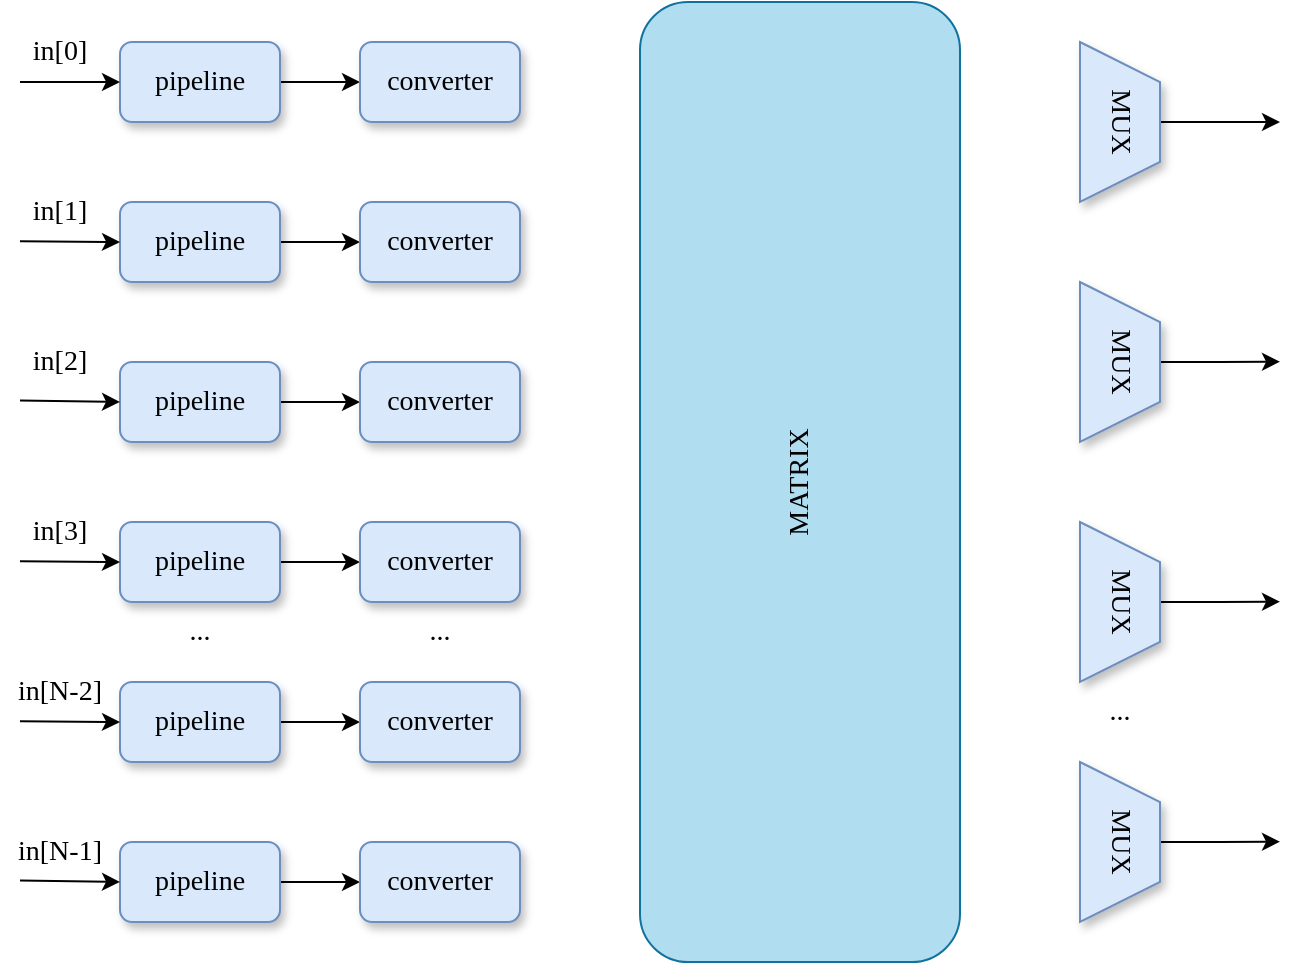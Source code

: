 <mxfile version="21.7.5" type="device">
  <diagram name="Страница — 1" id="CqM18CFwfoq4u3T7CMUZ">
    <mxGraphModel dx="989" dy="576" grid="1" gridSize="10" guides="1" tooltips="1" connect="1" arrows="1" fold="1" page="1" pageScale="1" pageWidth="827" pageHeight="1169" math="0" shadow="0">
      <root>
        <mxCell id="0" />
        <mxCell id="1" parent="0" />
        <mxCell id="Gasj_9YR63r3tecYcBU8-23" value="" style="edgeStyle=orthogonalEdgeStyle;rounded=0;orthogonalLoop=1;jettySize=auto;html=1;" edge="1" parent="1" source="Gasj_9YR63r3tecYcBU8-1" target="Gasj_9YR63r3tecYcBU8-3">
          <mxGeometry relative="1" as="geometry" />
        </mxCell>
        <mxCell id="Gasj_9YR63r3tecYcBU8-1" value="pipeline" style="rounded=1;whiteSpace=wrap;html=1;fillColor=#dae8fc;strokeColor=#6c8ebf;fontFamily=Times New Roman;fontSize=14;shadow=1;" vertex="1" parent="1">
          <mxGeometry x="120" y="40" width="80" height="40" as="geometry" />
        </mxCell>
        <mxCell id="Gasj_9YR63r3tecYcBU8-24" value="" style="edgeStyle=orthogonalEdgeStyle;rounded=0;orthogonalLoop=1;jettySize=auto;html=1;" edge="1" parent="1" source="Gasj_9YR63r3tecYcBU8-2" target="Gasj_9YR63r3tecYcBU8-4">
          <mxGeometry relative="1" as="geometry" />
        </mxCell>
        <mxCell id="Gasj_9YR63r3tecYcBU8-2" value="pipeline" style="rounded=1;whiteSpace=wrap;html=1;fillColor=#dae8fc;strokeColor=#6c8ebf;fontFamily=Times New Roman;fontSize=14;shadow=1;" vertex="1" parent="1">
          <mxGeometry x="120" y="120" width="80" height="40" as="geometry" />
        </mxCell>
        <mxCell id="Gasj_9YR63r3tecYcBU8-3" value="converter" style="rounded=1;whiteSpace=wrap;html=1;fillColor=#dae8fc;strokeColor=#6c8ebf;fontFamily=Times New Roman;fontSize=14;shadow=1;" vertex="1" parent="1">
          <mxGeometry x="240" y="40" width="80" height="40" as="geometry" />
        </mxCell>
        <mxCell id="Gasj_9YR63r3tecYcBU8-4" value="converter" style="rounded=1;whiteSpace=wrap;html=1;fillColor=#dae8fc;strokeColor=#6c8ebf;fontFamily=Times New Roman;fontSize=14;shadow=1;" vertex="1" parent="1">
          <mxGeometry x="240" y="120" width="80" height="40" as="geometry" />
        </mxCell>
        <mxCell id="Gasj_9YR63r3tecYcBU8-43" style="edgeStyle=orthogonalEdgeStyle;rounded=0;orthogonalLoop=1;jettySize=auto;html=1;exitX=0.5;exitY=0;exitDx=0;exitDy=0;" edge="1" parent="1" source="Gasj_9YR63r3tecYcBU8-5">
          <mxGeometry relative="1" as="geometry">
            <mxPoint x="700" y="80" as="targetPoint" />
          </mxGeometry>
        </mxCell>
        <mxCell id="Gasj_9YR63r3tecYcBU8-5" value="MUX" style="shape=trapezoid;perimeter=trapezoidPerimeter;whiteSpace=wrap;html=1;fixedSize=1;rotation=90;horizontal=1;fontFamily=Times New Roman;fontSize=14;fillColor=#dae8fc;strokeColor=#6c8ebf;shadow=1;strokeWidth=1;" vertex="1" parent="1">
          <mxGeometry x="580" y="60" width="80" height="40" as="geometry" />
        </mxCell>
        <mxCell id="Gasj_9YR63r3tecYcBU8-6" value="MATRIX" style="rounded=1;whiteSpace=wrap;html=1;horizontal=0;fontFamily=Times New Roman;fontSize=14;fillColor=#b1ddf0;strokeColor=#10739e;" vertex="1" parent="1">
          <mxGeometry x="380" y="20" width="160" height="480" as="geometry" />
        </mxCell>
        <mxCell id="Gasj_9YR63r3tecYcBU8-25" value="" style="edgeStyle=orthogonalEdgeStyle;rounded=0;orthogonalLoop=1;jettySize=auto;html=1;" edge="1" parent="1" source="Gasj_9YR63r3tecYcBU8-7" target="Gasj_9YR63r3tecYcBU8-9">
          <mxGeometry relative="1" as="geometry" />
        </mxCell>
        <mxCell id="Gasj_9YR63r3tecYcBU8-7" value="pipeline" style="rounded=1;whiteSpace=wrap;html=1;fillColor=#dae8fc;strokeColor=#6c8ebf;fontFamily=Times New Roman;fontSize=14;shadow=1;" vertex="1" parent="1">
          <mxGeometry x="120" y="200" width="80" height="40" as="geometry" />
        </mxCell>
        <mxCell id="Gasj_9YR63r3tecYcBU8-28" style="edgeStyle=orthogonalEdgeStyle;rounded=0;orthogonalLoop=1;jettySize=auto;html=1;exitX=1;exitY=0.5;exitDx=0;exitDy=0;entryX=0;entryY=0.5;entryDx=0;entryDy=0;" edge="1" parent="1" source="Gasj_9YR63r3tecYcBU8-8" target="Gasj_9YR63r3tecYcBU8-10">
          <mxGeometry relative="1" as="geometry" />
        </mxCell>
        <mxCell id="Gasj_9YR63r3tecYcBU8-8" value="pipeline" style="rounded=1;whiteSpace=wrap;html=1;fillColor=#dae8fc;strokeColor=#6c8ebf;fontFamily=Times New Roman;fontSize=14;shadow=1;" vertex="1" parent="1">
          <mxGeometry x="120" y="280" width="80" height="40" as="geometry" />
        </mxCell>
        <mxCell id="Gasj_9YR63r3tecYcBU8-9" value="converter" style="rounded=1;whiteSpace=wrap;html=1;fillColor=#dae8fc;strokeColor=#6c8ebf;fontFamily=Times New Roman;fontSize=14;shadow=1;" vertex="1" parent="1">
          <mxGeometry x="240" y="200" width="80" height="40" as="geometry" />
        </mxCell>
        <mxCell id="Gasj_9YR63r3tecYcBU8-10" value="converter" style="rounded=1;whiteSpace=wrap;html=1;fillColor=#dae8fc;strokeColor=#6c8ebf;fontFamily=Times New Roman;fontSize=14;shadow=1;" vertex="1" parent="1">
          <mxGeometry x="240" y="280" width="80" height="40" as="geometry" />
        </mxCell>
        <mxCell id="Gasj_9YR63r3tecYcBU8-29" style="edgeStyle=orthogonalEdgeStyle;rounded=0;orthogonalLoop=1;jettySize=auto;html=1;exitX=1;exitY=0.5;exitDx=0;exitDy=0;entryX=0;entryY=0.5;entryDx=0;entryDy=0;" edge="1" parent="1" source="Gasj_9YR63r3tecYcBU8-11" target="Gasj_9YR63r3tecYcBU8-13">
          <mxGeometry relative="1" as="geometry" />
        </mxCell>
        <mxCell id="Gasj_9YR63r3tecYcBU8-11" value="pipeline" style="rounded=1;whiteSpace=wrap;html=1;fillColor=#dae8fc;strokeColor=#6c8ebf;fontFamily=Times New Roman;fontSize=14;shadow=1;" vertex="1" parent="1">
          <mxGeometry x="120" y="360" width="80" height="40" as="geometry" />
        </mxCell>
        <mxCell id="Gasj_9YR63r3tecYcBU8-30" style="edgeStyle=orthogonalEdgeStyle;rounded=0;orthogonalLoop=1;jettySize=auto;html=1;exitX=1;exitY=0.5;exitDx=0;exitDy=0;entryX=0;entryY=0.5;entryDx=0;entryDy=0;" edge="1" parent="1" source="Gasj_9YR63r3tecYcBU8-12" target="Gasj_9YR63r3tecYcBU8-14">
          <mxGeometry relative="1" as="geometry" />
        </mxCell>
        <mxCell id="Gasj_9YR63r3tecYcBU8-12" value="pipeline" style="rounded=1;whiteSpace=wrap;html=1;fillColor=#dae8fc;strokeColor=#6c8ebf;fontFamily=Times New Roman;fontSize=14;shadow=1;" vertex="1" parent="1">
          <mxGeometry x="120" y="440" width="80" height="40" as="geometry" />
        </mxCell>
        <mxCell id="Gasj_9YR63r3tecYcBU8-13" value="converter" style="rounded=1;whiteSpace=wrap;html=1;fillColor=#dae8fc;strokeColor=#6c8ebf;fontFamily=Times New Roman;fontSize=14;shadow=1;" vertex="1" parent="1">
          <mxGeometry x="240" y="360" width="80" height="40" as="geometry" />
        </mxCell>
        <mxCell id="Gasj_9YR63r3tecYcBU8-14" value="converter" style="rounded=1;whiteSpace=wrap;html=1;fillColor=#dae8fc;strokeColor=#6c8ebf;fontFamily=Times New Roman;fontSize=14;shadow=1;" vertex="1" parent="1">
          <mxGeometry x="240" y="440" width="80" height="40" as="geometry" />
        </mxCell>
        <mxCell id="Gasj_9YR63r3tecYcBU8-44" style="edgeStyle=orthogonalEdgeStyle;rounded=0;orthogonalLoop=1;jettySize=auto;html=1;exitX=0.5;exitY=0;exitDx=0;exitDy=0;" edge="1" parent="1" source="Gasj_9YR63r3tecYcBU8-15">
          <mxGeometry relative="1" as="geometry">
            <mxPoint x="700.0" y="199.862" as="targetPoint" />
          </mxGeometry>
        </mxCell>
        <mxCell id="Gasj_9YR63r3tecYcBU8-15" value="MUX" style="shape=trapezoid;perimeter=trapezoidPerimeter;whiteSpace=wrap;html=1;fixedSize=1;rotation=90;horizontal=1;fontFamily=Times New Roman;fontSize=14;fillColor=#dae8fc;strokeColor=#6c8ebf;shadow=1;strokeWidth=1;" vertex="1" parent="1">
          <mxGeometry x="580" y="180" width="80" height="40" as="geometry" />
        </mxCell>
        <mxCell id="Gasj_9YR63r3tecYcBU8-45" style="edgeStyle=orthogonalEdgeStyle;rounded=0;orthogonalLoop=1;jettySize=auto;html=1;exitX=0.5;exitY=0;exitDx=0;exitDy=0;" edge="1" parent="1" source="Gasj_9YR63r3tecYcBU8-16">
          <mxGeometry relative="1" as="geometry">
            <mxPoint x="700.0" y="319.862" as="targetPoint" />
          </mxGeometry>
        </mxCell>
        <mxCell id="Gasj_9YR63r3tecYcBU8-16" value="MUX" style="shape=trapezoid;perimeter=trapezoidPerimeter;whiteSpace=wrap;html=1;fixedSize=1;rotation=90;horizontal=1;fontFamily=Times New Roman;fontSize=14;fillColor=#dae8fc;strokeColor=#6c8ebf;shadow=1;strokeWidth=1;" vertex="1" parent="1">
          <mxGeometry x="580" y="300" width="80" height="40" as="geometry" />
        </mxCell>
        <mxCell id="Gasj_9YR63r3tecYcBU8-46" style="edgeStyle=orthogonalEdgeStyle;rounded=0;orthogonalLoop=1;jettySize=auto;html=1;exitX=0.5;exitY=0;exitDx=0;exitDy=0;" edge="1" parent="1" source="Gasj_9YR63r3tecYcBU8-17">
          <mxGeometry relative="1" as="geometry">
            <mxPoint x="700.0" y="439.862" as="targetPoint" />
          </mxGeometry>
        </mxCell>
        <mxCell id="Gasj_9YR63r3tecYcBU8-17" value="MUX" style="shape=trapezoid;perimeter=trapezoidPerimeter;whiteSpace=wrap;html=1;fixedSize=1;rotation=90;horizontal=1;fontFamily=Times New Roman;fontSize=14;fillColor=#dae8fc;strokeColor=#6c8ebf;shadow=1;strokeWidth=1;" vertex="1" parent="1">
          <mxGeometry x="580" y="420" width="80" height="40" as="geometry" />
        </mxCell>
        <mxCell id="Gasj_9YR63r3tecYcBU8-18" value="..." style="text;html=1;strokeColor=none;fillColor=none;align=center;verticalAlign=middle;whiteSpace=wrap;rounded=0;fontFamily=Times New Roman;fontSize=14;" vertex="1" parent="1">
          <mxGeometry x="130" y="320" width="60" height="30" as="geometry" />
        </mxCell>
        <mxCell id="Gasj_9YR63r3tecYcBU8-19" value="..." style="text;html=1;strokeColor=none;fillColor=none;align=center;verticalAlign=middle;whiteSpace=wrap;rounded=0;fontFamily=Times New Roman;fontSize=14;" vertex="1" parent="1">
          <mxGeometry x="250" y="320" width="60" height="30" as="geometry" />
        </mxCell>
        <mxCell id="Gasj_9YR63r3tecYcBU8-21" value="..." style="text;html=1;strokeColor=none;fillColor=none;align=center;verticalAlign=middle;whiteSpace=wrap;rounded=0;fontFamily=Times New Roman;fontSize=14;" vertex="1" parent="1">
          <mxGeometry x="590" y="360" width="60" height="30" as="geometry" />
        </mxCell>
        <mxCell id="Gasj_9YR63r3tecYcBU8-22" value="" style="endArrow=classic;html=1;rounded=0;entryX=0;entryY=0.5;entryDx=0;entryDy=0;" edge="1" parent="1" target="Gasj_9YR63r3tecYcBU8-1">
          <mxGeometry width="50" height="50" relative="1" as="geometry">
            <mxPoint x="70" y="60" as="sourcePoint" />
            <mxPoint x="100" y="50" as="targetPoint" />
          </mxGeometry>
        </mxCell>
        <mxCell id="Gasj_9YR63r3tecYcBU8-31" value="" style="endArrow=classic;html=1;rounded=0;entryX=0;entryY=0.5;entryDx=0;entryDy=0;" edge="1" parent="1" target="Gasj_9YR63r3tecYcBU8-2">
          <mxGeometry width="50" height="50" relative="1" as="geometry">
            <mxPoint x="70" y="139.66" as="sourcePoint" />
            <mxPoint x="90" y="140" as="targetPoint" />
          </mxGeometry>
        </mxCell>
        <mxCell id="Gasj_9YR63r3tecYcBU8-32" value="" style="endArrow=classic;html=1;rounded=0;entryX=0;entryY=0.5;entryDx=0;entryDy=0;" edge="1" parent="1" target="Gasj_9YR63r3tecYcBU8-7">
          <mxGeometry width="50" height="50" relative="1" as="geometry">
            <mxPoint x="70" y="219.31" as="sourcePoint" />
            <mxPoint x="100" y="220" as="targetPoint" />
          </mxGeometry>
        </mxCell>
        <mxCell id="Gasj_9YR63r3tecYcBU8-34" value="" style="endArrow=classic;html=1;rounded=0;entryX=0;entryY=0.5;entryDx=0;entryDy=0;" edge="1" parent="1" target="Gasj_9YR63r3tecYcBU8-8">
          <mxGeometry width="50" height="50" relative="1" as="geometry">
            <mxPoint x="70" y="299.66" as="sourcePoint" />
            <mxPoint x="100" y="300" as="targetPoint" />
          </mxGeometry>
        </mxCell>
        <mxCell id="Gasj_9YR63r3tecYcBU8-35" value="" style="endArrow=classic;html=1;rounded=0;entryX=0;entryY=0.5;entryDx=0;entryDy=0;" edge="1" parent="1" target="Gasj_9YR63r3tecYcBU8-11">
          <mxGeometry width="50" height="50" relative="1" as="geometry">
            <mxPoint x="70" y="379.66" as="sourcePoint" />
            <mxPoint x="110" y="380" as="targetPoint" />
          </mxGeometry>
        </mxCell>
        <mxCell id="Gasj_9YR63r3tecYcBU8-36" value="" style="endArrow=classic;html=1;rounded=0;entryX=0;entryY=0.5;entryDx=0;entryDy=0;" edge="1" parent="1" target="Gasj_9YR63r3tecYcBU8-12">
          <mxGeometry width="50" height="50" relative="1" as="geometry">
            <mxPoint x="70" y="459.31" as="sourcePoint" />
            <mxPoint x="110" y="470" as="targetPoint" />
          </mxGeometry>
        </mxCell>
        <mxCell id="Gasj_9YR63r3tecYcBU8-37" value="in[0]" style="text;html=1;strokeColor=none;fillColor=none;align=center;verticalAlign=middle;whiteSpace=wrap;rounded=0;fontFamily=Times New Roman;fontSize=14;" vertex="1" parent="1">
          <mxGeometry x="60" y="30" width="60" height="30" as="geometry" />
        </mxCell>
        <mxCell id="Gasj_9YR63r3tecYcBU8-38" value="in[1]" style="text;html=1;strokeColor=none;fillColor=none;align=center;verticalAlign=middle;whiteSpace=wrap;rounded=0;fontFamily=Times New Roman;fontSize=14;" vertex="1" parent="1">
          <mxGeometry x="60" y="110" width="60" height="30" as="geometry" />
        </mxCell>
        <mxCell id="Gasj_9YR63r3tecYcBU8-39" value="in[2]" style="text;html=1;strokeColor=none;fillColor=none;align=center;verticalAlign=middle;whiteSpace=wrap;rounded=0;fontFamily=Times New Roman;fontSize=14;" vertex="1" parent="1">
          <mxGeometry x="60" y="185" width="60" height="30" as="geometry" />
        </mxCell>
        <mxCell id="Gasj_9YR63r3tecYcBU8-40" value="in[3]" style="text;html=1;strokeColor=none;fillColor=none;align=center;verticalAlign=middle;whiteSpace=wrap;rounded=0;fontFamily=Times New Roman;fontSize=14;" vertex="1" parent="1">
          <mxGeometry x="60" y="270" width="60" height="30" as="geometry" />
        </mxCell>
        <mxCell id="Gasj_9YR63r3tecYcBU8-41" value="in[N-2]" style="text;html=1;strokeColor=none;fillColor=none;align=center;verticalAlign=middle;whiteSpace=wrap;rounded=0;fontFamily=Times New Roman;fontSize=14;" vertex="1" parent="1">
          <mxGeometry x="60" y="350" width="60" height="30" as="geometry" />
        </mxCell>
        <mxCell id="Gasj_9YR63r3tecYcBU8-42" value="in[N-1]" style="text;html=1;strokeColor=none;fillColor=none;align=center;verticalAlign=middle;whiteSpace=wrap;rounded=0;fontFamily=Times New Roman;fontSize=14;" vertex="1" parent="1">
          <mxGeometry x="60" y="430" width="60" height="30" as="geometry" />
        </mxCell>
      </root>
    </mxGraphModel>
  </diagram>
</mxfile>
